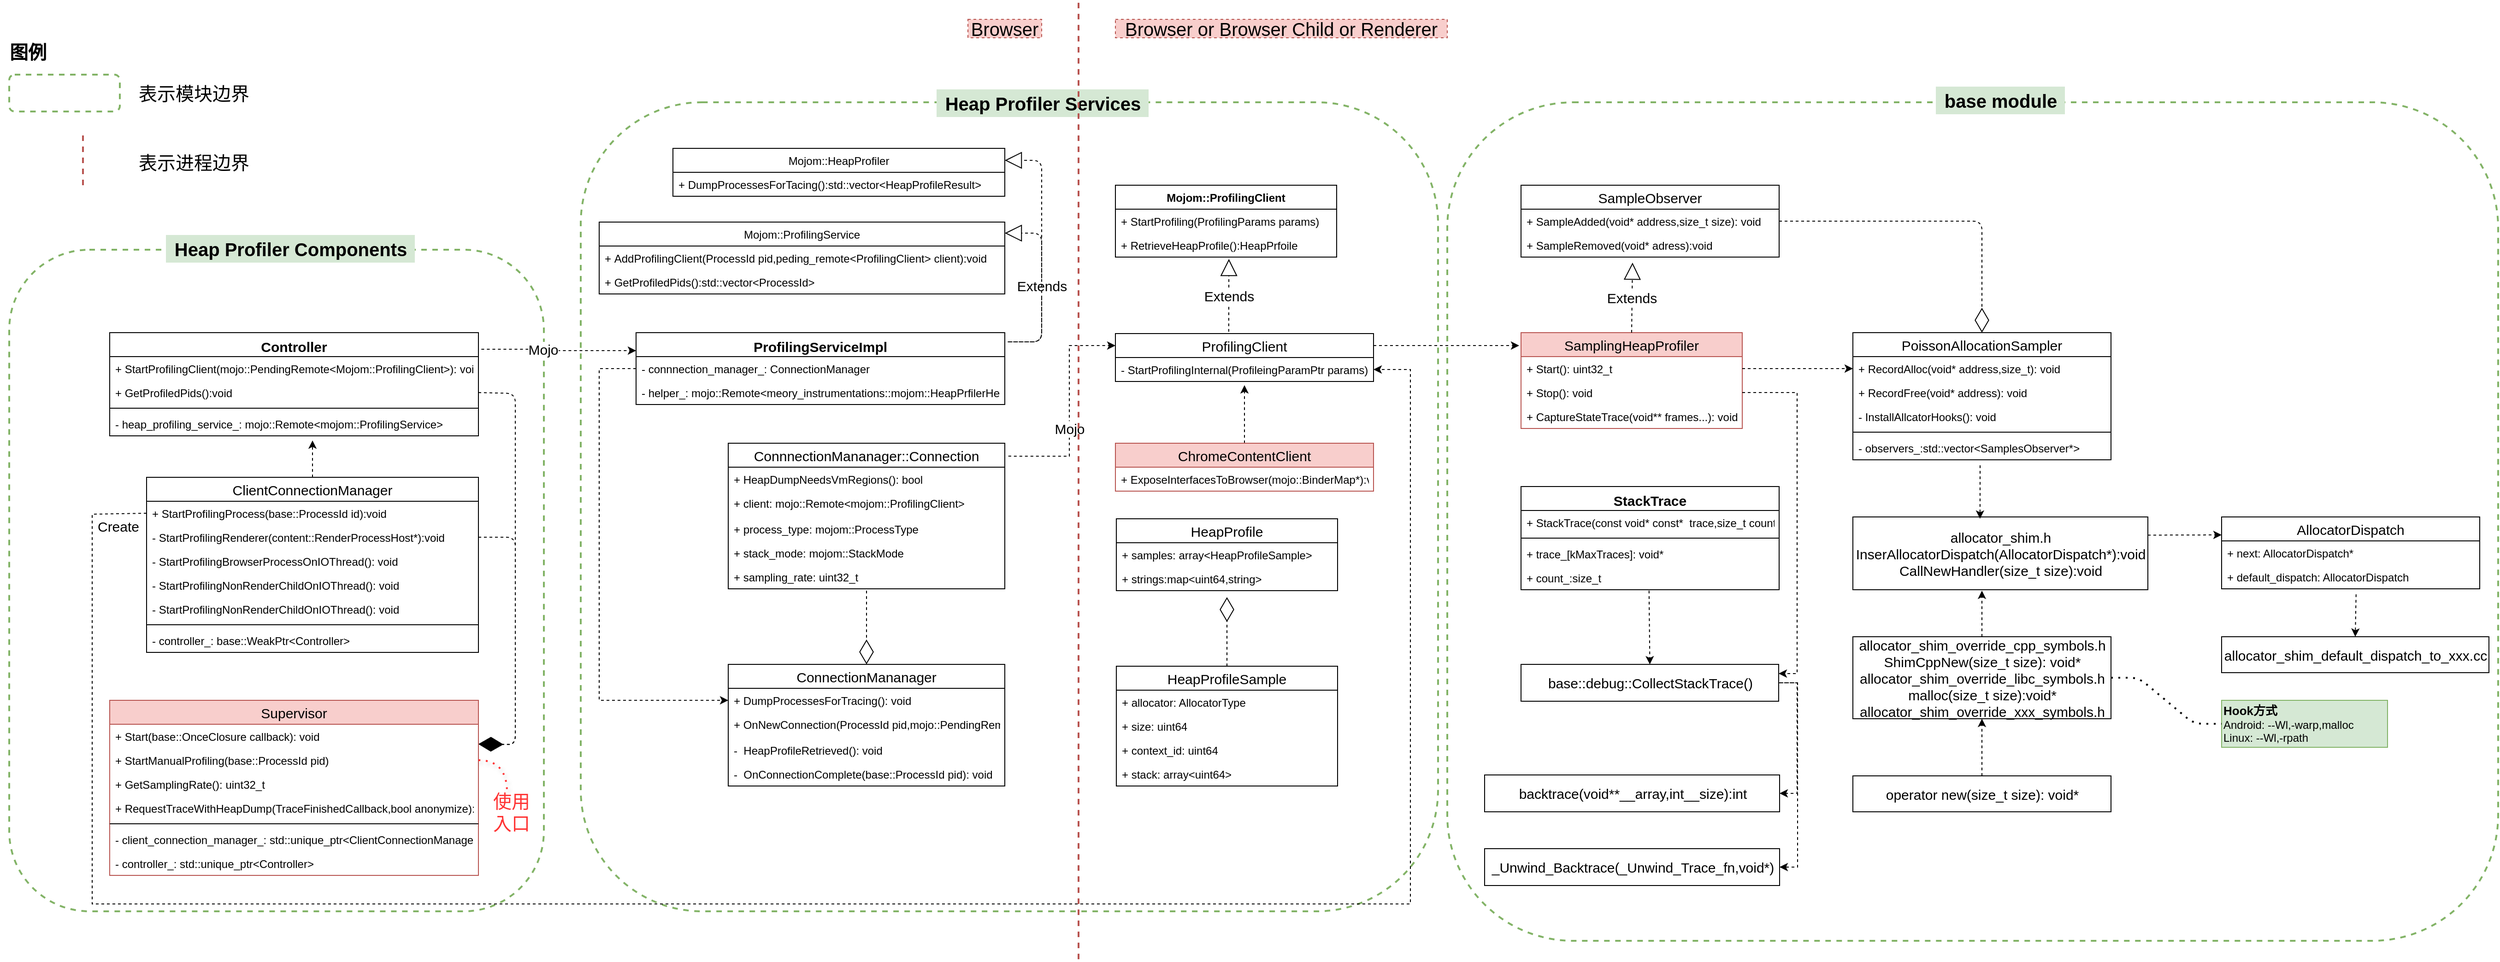 <mxfile version="13.4.5" type="device"><diagram id="KtkhJr21_kFZfgDFk3j0" name="Page-1"><mxGraphModel dx="2249" dy="822" grid="1" gridSize="10" guides="1" tooltips="1" connect="1" arrows="1" fold="1" page="1" pageScale="1" pageWidth="827" pageHeight="1169" math="0" shadow="0"><root><mxCell id="0"/><mxCell id="1" parent="0"/><mxCell id="wriAwR-2GAFL77czOVS0-4" value="" style="rounded=1;whiteSpace=wrap;html=1;strokeColor=#82b366;fillColor=none;dashed=1;strokeWidth=2;" parent="1" vertex="1"><mxGeometry x="-80" y="470" width="580" height="718" as="geometry"/></mxCell><mxCell id="wriAwR-2GAFL77czOVS0-2" value="" style="rounded=1;whiteSpace=wrap;html=1;strokeColor=#82b366;fillColor=none;dashed=1;strokeWidth=2;" parent="1" vertex="1"><mxGeometry x="540" y="310" width="930" height="878" as="geometry"/></mxCell><mxCell id="wriAwR-2GAFL77czOVS0-1" value="" style="rounded=1;whiteSpace=wrap;html=1;strokeColor=#82b366;dashed=1;fontSize=15;fillColor=none;strokeWidth=2;" parent="1" vertex="1"><mxGeometry x="1480" y="310" width="1140" height="910" as="geometry"/></mxCell><mxCell id="0Zh9sUx_Fyudgc0Ql3-u-98" value="ConnnectionMananager::Connection" style="swimlane;fontStyle=0;childLayout=stackLayout;horizontal=1;startSize=26;fillColor=none;horizontalStack=0;resizeParent=1;resizeParentMax=0;resizeLast=0;collapsible=1;marginBottom=0;fontSize=15;fontColor=#000000;" parent="1" vertex="1"><mxGeometry x="700" y="680" width="300" height="158" as="geometry"/></mxCell><mxCell id="0Zh9sUx_Fyudgc0Ql3-u-99" value="+ HeapDumpNeedsVmRegions(): bool" style="text;strokeColor=none;fillColor=none;align=left;verticalAlign=top;spacingLeft=4;spacingRight=4;overflow=hidden;rotatable=0;points=[[0,0.5],[1,0.5]];portConstraint=eastwest;" parent="0Zh9sUx_Fyudgc0Ql3-u-98" vertex="1"><mxGeometry y="26" width="300" height="26" as="geometry"/></mxCell><mxCell id="0Zh9sUx_Fyudgc0Ql3-u-100" value="+ client: mojo::Remote&lt;mojom::ProfilingClient&gt;" style="text;strokeColor=none;fillColor=none;align=left;verticalAlign=top;spacingLeft=4;spacingRight=4;overflow=hidden;rotatable=0;points=[[0,0.5],[1,0.5]];portConstraint=eastwest;" parent="0Zh9sUx_Fyudgc0Ql3-u-98" vertex="1"><mxGeometry y="52" width="300" height="28" as="geometry"/></mxCell><mxCell id="0Zh9sUx_Fyudgc0Ql3-u-101" value="+ process_type: mojom::ProcessType" style="text;strokeColor=none;fillColor=none;align=left;verticalAlign=top;spacingLeft=4;spacingRight=4;overflow=hidden;rotatable=0;points=[[0,0.5],[1,0.5]];portConstraint=eastwest;" parent="0Zh9sUx_Fyudgc0Ql3-u-98" vertex="1"><mxGeometry y="80" width="300" height="26" as="geometry"/></mxCell><mxCell id="0Zh9sUx_Fyudgc0Ql3-u-102" value="+ stack_mode: mojom::StackMode" style="text;strokeColor=none;fillColor=none;align=left;verticalAlign=top;spacingLeft=4;spacingRight=4;overflow=hidden;rotatable=0;points=[[0,0.5],[1,0.5]];portConstraint=eastwest;" parent="0Zh9sUx_Fyudgc0Ql3-u-98" vertex="1"><mxGeometry y="106" width="300" height="26" as="geometry"/></mxCell><mxCell id="0Zh9sUx_Fyudgc0Ql3-u-103" value="+ sampling_rate: uint32_t" style="text;strokeColor=none;fillColor=none;align=left;verticalAlign=top;spacingLeft=4;spacingRight=4;overflow=hidden;rotatable=0;points=[[0,0.5],[1,0.5]];portConstraint=eastwest;" parent="0Zh9sUx_Fyudgc0Ql3-u-98" vertex="1"><mxGeometry y="132" width="300" height="26" as="geometry"/></mxCell><mxCell id="0Zh9sUx_Fyudgc0Ql3-u-10" value="Mojom::ProfilingClient" style="swimlane;fontStyle=1;align=center;verticalAlign=top;childLayout=stackLayout;horizontal=1;startSize=26;horizontalStack=0;resizeParent=1;resizeParentMax=0;resizeLast=0;collapsible=1;marginBottom=0;" parent="1" vertex="1"><mxGeometry x="1120" y="400" width="240" height="78" as="geometry"/></mxCell><mxCell id="0Zh9sUx_Fyudgc0Ql3-u-11" value="+ StartProfiling(ProfilingParams params)" style="text;strokeColor=none;fillColor=none;align=left;verticalAlign=top;spacingLeft=4;spacingRight=4;overflow=hidden;rotatable=0;points=[[0,0.5],[1,0.5]];portConstraint=eastwest;" parent="0Zh9sUx_Fyudgc0Ql3-u-10" vertex="1"><mxGeometry y="26" width="240" height="26" as="geometry"/></mxCell><mxCell id="0Zh9sUx_Fyudgc0Ql3-u-14" value="+ RetrieveHeapProfile():HeapPrfoile" style="text;strokeColor=none;fillColor=none;align=left;verticalAlign=top;spacingLeft=4;spacingRight=4;overflow=hidden;rotatable=0;points=[[0,0.5],[1,0.5]];portConstraint=eastwest;" parent="0Zh9sUx_Fyudgc0Ql3-u-10" vertex="1"><mxGeometry y="52" width="240" height="26" as="geometry"/></mxCell><mxCell id="0Zh9sUx_Fyudgc0Ql3-u-24" value="Extends" style="endArrow=block;endSize=16;endFill=0;html=1;dashed=1;fontSize=15;exitX=0.439;exitY=-0.038;exitDx=0;exitDy=0;exitPerimeter=0;entryX=0.513;entryY=1.077;entryDx=0;entryDy=0;entryPerimeter=0;" parent="1" source="0Zh9sUx_Fyudgc0Ql3-u-19" target="0Zh9sUx_Fyudgc0Ql3-u-14" edge="1"><mxGeometry width="160" relative="1" as="geometry"><mxPoint x="1234" y="564" as="sourcePoint"/><mxPoint x="1234" y="480" as="targetPoint"/></mxGeometry></mxCell><mxCell id="0Zh9sUx_Fyudgc0Ql3-u-141" style="edgeStyle=entityRelationEdgeStyle;rounded=0;orthogonalLoop=1;jettySize=auto;html=1;exitX=1;exitY=0.25;exitDx=0;exitDy=0;dashed=1;strokeColor=#000000;fontSize=15;fontColor=#000000;elbow=vertical;" parent="1" source="0Zh9sUx_Fyudgc0Ql3-u-19" edge="1"><mxGeometry relative="1" as="geometry"><mxPoint x="1558" y="574" as="targetPoint"/></mxGeometry></mxCell><mxCell id="0Zh9sUx_Fyudgc0Ql3-u-19" value="ProfilingClient" style="swimlane;fontStyle=0;childLayout=stackLayout;horizontal=1;startSize=26;fillColor=none;horizontalStack=0;resizeParent=1;resizeParentMax=0;resizeLast=0;collapsible=1;marginBottom=0;fontSize=15;" parent="1" vertex="1"><mxGeometry x="1120" y="561" width="280" height="52" as="geometry"/></mxCell><mxCell id="0Zh9sUx_Fyudgc0Ql3-u-20" value="- StartProfilingInternal(ProfileingParamPtr params):void" style="text;strokeColor=none;fillColor=none;align=left;verticalAlign=top;spacingLeft=4;spacingRight=4;overflow=hidden;rotatable=0;points=[[0,0.5],[1,0.5]];portConstraint=eastwest;" parent="0Zh9sUx_Fyudgc0Ql3-u-19" vertex="1"><mxGeometry y="26" width="280" height="26" as="geometry"/></mxCell><mxCell id="0Zh9sUx_Fyudgc0Ql3-u-78" style="edgeStyle=orthogonalEdgeStyle;rounded=0;orthogonalLoop=1;jettySize=auto;html=1;exitX=1;exitY=0.5;exitDx=0;exitDy=0;entryX=1;entryY=0.5;entryDx=0;entryDy=0;dashed=1;fontSize=15;" parent="1" source="0Zh9sUx_Fyudgc0Ql3-u-35" target="0Zh9sUx_Fyudgc0Ql3-u-36" edge="1"><mxGeometry relative="1" as="geometry"/></mxCell><mxCell id="0Zh9sUx_Fyudgc0Ql3-u-79" style="edgeStyle=orthogonalEdgeStyle;rounded=0;orthogonalLoop=1;jettySize=auto;html=1;exitX=1;exitY=0.25;exitDx=0;exitDy=0;entryX=1;entryY=0.5;entryDx=0;entryDy=0;dashed=1;fontSize=15;" parent="1" source="0Zh9sUx_Fyudgc0Ql3-u-35" target="0Zh9sUx_Fyudgc0Ql3-u-52" edge="1"><mxGeometry relative="1" as="geometry"><Array as="points"><mxPoint x="1840" y="940"/><mxPoint x="1860" y="940"/><mxPoint x="1860" y="1140"/></Array></mxGeometry></mxCell><mxCell id="0Zh9sUx_Fyudgc0Ql3-u-35" value="base::debug::CollectStackTrace()" style="html=1;fontSize=15;" parent="1" vertex="1"><mxGeometry x="1560" y="920" width="279.5" height="40" as="geometry"/></mxCell><mxCell id="0Zh9sUx_Fyudgc0Ql3-u-36" value="backtrace(void**__array,int__size):int" style="html=1;fontSize=15;" parent="1" vertex="1"><mxGeometry x="1520.5" y="1040" width="320" height="40" as="geometry"/></mxCell><mxCell id="0Zh9sUx_Fyudgc0Ql3-u-26" value="SamplingHeapProfiler" style="swimlane;fontStyle=0;childLayout=stackLayout;horizontal=1;startSize=26;fillColor=#f8cecc;horizontalStack=0;resizeParent=1;resizeParentMax=0;resizeLast=0;collapsible=1;marginBottom=0;fontSize=15;strokeColor=#b85450;" parent="1" vertex="1"><mxGeometry x="1560" y="560" width="240" height="104" as="geometry"/></mxCell><mxCell id="0Zh9sUx_Fyudgc0Ql3-u-27" value="+ Start(): uint32_t" style="text;strokeColor=none;fillColor=none;align=left;verticalAlign=top;spacingLeft=4;spacingRight=4;overflow=hidden;rotatable=0;points=[[0,0.5],[1,0.5]];portConstraint=eastwest;" parent="0Zh9sUx_Fyudgc0Ql3-u-26" vertex="1"><mxGeometry y="26" width="240" height="26" as="geometry"/></mxCell><mxCell id="0Zh9sUx_Fyudgc0Ql3-u-28" value="+ Stop(): void" style="text;strokeColor=none;fillColor=none;align=left;verticalAlign=top;spacingLeft=4;spacingRight=4;overflow=hidden;rotatable=0;points=[[0,0.5],[1,0.5]];portConstraint=eastwest;" parent="0Zh9sUx_Fyudgc0Ql3-u-26" vertex="1"><mxGeometry y="52" width="240" height="26" as="geometry"/></mxCell><mxCell id="0Zh9sUx_Fyudgc0Ql3-u-29" value="+ CaptureStateTrace(void** frames...): void" style="text;strokeColor=none;fillColor=none;align=left;verticalAlign=top;spacingLeft=4;spacingRight=4;overflow=hidden;rotatable=0;points=[[0,0.5],[1,0.5]];portConstraint=eastwest;" parent="0Zh9sUx_Fyudgc0Ql3-u-26" vertex="1"><mxGeometry y="78" width="240" height="26" as="geometry"/></mxCell><mxCell id="0Zh9sUx_Fyudgc0Ql3-u-39" value="SampleObserver" style="swimlane;fontStyle=0;childLayout=stackLayout;horizontal=1;startSize=26;fillColor=none;horizontalStack=0;resizeParent=1;resizeParentMax=0;resizeLast=0;collapsible=1;marginBottom=0;fontSize=15;" parent="1" vertex="1"><mxGeometry x="1560" y="400" width="280" height="78" as="geometry"/></mxCell><mxCell id="0Zh9sUx_Fyudgc0Ql3-u-40" value="+ SampleAdded(void* address,size_t size): void" style="text;strokeColor=none;fillColor=none;align=left;verticalAlign=top;spacingLeft=4;spacingRight=4;overflow=hidden;rotatable=0;points=[[0,0.5],[1,0.5]];portConstraint=eastwest;" parent="0Zh9sUx_Fyudgc0Ql3-u-39" vertex="1"><mxGeometry y="26" width="280" height="26" as="geometry"/></mxCell><mxCell id="0Zh9sUx_Fyudgc0Ql3-u-41" value="+ SampleRemoved(void* adress):void" style="text;strokeColor=none;fillColor=none;align=left;verticalAlign=top;spacingLeft=4;spacingRight=4;overflow=hidden;rotatable=0;points=[[0,0.5],[1,0.5]];portConstraint=eastwest;" parent="0Zh9sUx_Fyudgc0Ql3-u-39" vertex="1"><mxGeometry y="52" width="280" height="26" as="geometry"/></mxCell><mxCell id="0Zh9sUx_Fyudgc0Ql3-u-43" value="Extends" style="endArrow=block;endSize=16;endFill=0;html=1;dashed=1;fontSize=15;entryX=0.432;entryY=1.231;entryDx=0;entryDy=0;entryPerimeter=0;exitX=0.5;exitY=0;exitDx=0;exitDy=0;" parent="1" source="0Zh9sUx_Fyudgc0Ql3-u-26" target="0Zh9sUx_Fyudgc0Ql3-u-41" edge="1"><mxGeometry width="160" relative="1" as="geometry"><mxPoint x="1270" y="670" as="sourcePoint"/><mxPoint x="1430" y="670" as="targetPoint"/></mxGeometry></mxCell><mxCell id="0Zh9sUx_Fyudgc0Ql3-u-44" value="PoissonAllocationSampler" style="swimlane;fontStyle=0;childLayout=stackLayout;horizontal=1;startSize=26;fillColor=none;horizontalStack=0;resizeParent=1;resizeParentMax=0;resizeLast=0;collapsible=1;marginBottom=0;fontSize=15;" parent="1" vertex="1"><mxGeometry x="1920" y="560" width="280" height="138" as="geometry"/></mxCell><mxCell id="0Zh9sUx_Fyudgc0Ql3-u-45" value="+ RecordAlloc(void* address,size_t): void" style="text;strokeColor=none;fillColor=none;align=left;verticalAlign=top;spacingLeft=4;spacingRight=4;overflow=hidden;rotatable=0;points=[[0,0.5],[1,0.5]];portConstraint=eastwest;" parent="0Zh9sUx_Fyudgc0Ql3-u-44" vertex="1"><mxGeometry y="26" width="280" height="26" as="geometry"/></mxCell><mxCell id="0Zh9sUx_Fyudgc0Ql3-u-46" value="+ RecordFree(void* address): void" style="text;strokeColor=none;fillColor=none;align=left;verticalAlign=top;spacingLeft=4;spacingRight=4;overflow=hidden;rotatable=0;points=[[0,0.5],[1,0.5]];portConstraint=eastwest;" parent="0Zh9sUx_Fyudgc0Ql3-u-44" vertex="1"><mxGeometry y="52" width="280" height="26" as="geometry"/></mxCell><mxCell id="0Zh9sUx_Fyudgc0Ql3-u-48" value="- InstallAllcatorHooks(): void" style="text;strokeColor=none;fillColor=none;align=left;verticalAlign=top;spacingLeft=4;spacingRight=4;overflow=hidden;rotatable=0;points=[[0,0.5],[1,0.5]];portConstraint=eastwest;" parent="0Zh9sUx_Fyudgc0Ql3-u-44" vertex="1"><mxGeometry y="78" width="280" height="26" as="geometry"/></mxCell><mxCell id="0Zh9sUx_Fyudgc0Ql3-u-49" value="" style="line;strokeWidth=1;fillColor=none;align=left;verticalAlign=middle;spacingTop=-1;spacingLeft=3;spacingRight=3;rotatable=0;labelPosition=right;points=[];portConstraint=eastwest;fontSize=15;" parent="0Zh9sUx_Fyudgc0Ql3-u-44" vertex="1"><mxGeometry y="104" width="280" height="8" as="geometry"/></mxCell><mxCell id="0Zh9sUx_Fyudgc0Ql3-u-57" value="- observers_:std::vector&lt;SamplesObserver*&gt;" style="text;strokeColor=none;fillColor=none;align=left;verticalAlign=top;spacingLeft=4;spacingRight=4;overflow=hidden;rotatable=0;points=[[0,0.5],[1,0.5]];portConstraint=eastwest;" parent="0Zh9sUx_Fyudgc0Ql3-u-44" vertex="1"><mxGeometry y="112" width="280" height="26" as="geometry"/></mxCell><mxCell id="0Zh9sUx_Fyudgc0Ql3-u-50" value="" style="endArrow=diamondThin;endFill=0;endSize=24;html=1;dashed=1;fontSize=15;exitX=1;exitY=0.5;exitDx=0;exitDy=0;entryX=0.5;entryY=0;entryDx=0;entryDy=0;" parent="1" source="0Zh9sUx_Fyudgc0Ql3-u-40" target="0Zh9sUx_Fyudgc0Ql3-u-44" edge="1"><mxGeometry width="160" relative="1" as="geometry"><mxPoint x="1500" y="670" as="sourcePoint"/><mxPoint x="1660" y="670" as="targetPoint"/><Array as="points"><mxPoint x="2060" y="439"/></Array></mxGeometry></mxCell><mxCell id="0Zh9sUx_Fyudgc0Ql3-u-52" value="_Unwind_Backtrace(_Unwind_Trace_fn,void*)" style="html=1;fontSize=15;" parent="1" vertex="1"><mxGeometry x="1520.5" y="1120" width="320" height="40" as="geometry"/></mxCell><mxCell id="0Zh9sUx_Fyudgc0Ql3-u-148" style="edgeStyle=none;rounded=0;orthogonalLoop=1;jettySize=auto;html=1;exitX=0.5;exitY=0;exitDx=0;exitDy=0;entryX=0.5;entryY=1;entryDx=0;entryDy=0;dashed=1;strokeColor=#000000;fontSize=15;fontColor=#000000;" parent="1" source="0Zh9sUx_Fyudgc0Ql3-u-58" target="0Zh9sUx_Fyudgc0Ql3-u-59" edge="1"><mxGeometry relative="1" as="geometry"/></mxCell><mxCell id="0Zh9sUx_Fyudgc0Ql3-u-58" value="operator new(size_t size): void*" style="html=1;fontSize=15;" parent="1" vertex="1"><mxGeometry x="1920" y="1041" width="280" height="39" as="geometry"/></mxCell><mxCell id="0Zh9sUx_Fyudgc0Ql3-u-147" style="edgeStyle=none;rounded=0;orthogonalLoop=1;jettySize=auto;html=1;exitX=0.5;exitY=0;exitDx=0;exitDy=0;dashed=1;strokeColor=#000000;fontSize=15;fontColor=#000000;" parent="1" source="0Zh9sUx_Fyudgc0Ql3-u-59" edge="1"><mxGeometry relative="1" as="geometry"><mxPoint x="2060" y="840" as="targetPoint"/></mxGeometry></mxCell><mxCell id="0Zh9sUx_Fyudgc0Ql3-u-59" value="allocator_shim_override_cpp_symbols.h&lt;br&gt;ShimCppNew(size_t size): void*&lt;br&gt;allocator_shim_override_libc_symbols.h&lt;br&gt;malloc(size_t size):void*&lt;br&gt;allocator_shim_override_xxx_symbols.h" style="html=1;fontSize=15;" parent="1" vertex="1"><mxGeometry x="1920" y="890" width="280" height="89" as="geometry"/></mxCell><mxCell id="0Zh9sUx_Fyudgc0Ql3-u-146" style="edgeStyle=none;rounded=0;orthogonalLoop=1;jettySize=auto;html=1;exitX=1;exitY=0.25;exitDx=0;exitDy=0;entryX=0;entryY=0.25;entryDx=0;entryDy=0;dashed=1;strokeColor=#000000;fontSize=15;fontColor=#000000;" parent="1" source="0Zh9sUx_Fyudgc0Ql3-u-73" target="0Zh9sUx_Fyudgc0Ql3-u-66" edge="1"><mxGeometry relative="1" as="geometry"/></mxCell><mxCell id="0Zh9sUx_Fyudgc0Ql3-u-73" value="allocator_shim.h&lt;br&gt;InserAllocatorDispatch(AllocatorDispatch*):void&lt;br&gt;CallNewHandler(size_t size):void" style="html=1;fontSize=15;" parent="1" vertex="1"><mxGeometry x="1920" y="760" width="320" height="79" as="geometry"/></mxCell><mxCell id="0Zh9sUx_Fyudgc0Ql3-u-66" value="AllocatorDispatch" style="swimlane;fontStyle=0;childLayout=stackLayout;horizontal=1;startSize=26;fillColor=none;horizontalStack=0;resizeParent=1;resizeParentMax=0;resizeLast=0;collapsible=1;marginBottom=0;fontSize=15;" parent="1" vertex="1"><mxGeometry x="2320" y="760" width="280" height="78" as="geometry"/></mxCell><mxCell id="0Zh9sUx_Fyudgc0Ql3-u-67" value="+ next: AllocatorDispatch*" style="text;strokeColor=none;fillColor=none;align=left;verticalAlign=top;spacingLeft=4;spacingRight=4;overflow=hidden;rotatable=0;points=[[0,0.5],[1,0.5]];portConstraint=eastwest;" parent="0Zh9sUx_Fyudgc0Ql3-u-66" vertex="1"><mxGeometry y="26" width="280" height="26" as="geometry"/></mxCell><mxCell id="0Zh9sUx_Fyudgc0Ql3-u-68" value="+ default_dispatch: AllocatorDispatch" style="text;strokeColor=none;fillColor=none;align=left;verticalAlign=top;spacingLeft=4;spacingRight=4;overflow=hidden;rotatable=0;points=[[0,0.5],[1,0.5]];portConstraint=eastwest;" parent="0Zh9sUx_Fyudgc0Ql3-u-66" vertex="1"><mxGeometry y="52" width="280" height="26" as="geometry"/></mxCell><mxCell id="0Zh9sUx_Fyudgc0Ql3-u-76" value="&lt;span style=&quot;text-align: left&quot;&gt;allocator_shim_default_dispatch_to_xxx.cc&lt;/span&gt;" style="html=1;fontSize=15;" parent="1" vertex="1"><mxGeometry x="2320" y="890" width="290" height="39" as="geometry"/></mxCell><mxCell id="0Zh9sUx_Fyudgc0Ql3-u-80" style="edgeStyle=orthogonalEdgeStyle;rounded=0;orthogonalLoop=1;jettySize=auto;html=1;exitX=1;exitY=0.5;exitDx=0;exitDy=0;entryX=1;entryY=0.25;entryDx=0;entryDy=0;dashed=1;fontSize=15;" parent="1" source="0Zh9sUx_Fyudgc0Ql3-u-28" target="0Zh9sUx_Fyudgc0Ql3-u-35" edge="1"><mxGeometry relative="1" as="geometry"/></mxCell><mxCell id="0Zh9sUx_Fyudgc0Ql3-u-30" value="StackTrace" style="swimlane;fontStyle=1;align=center;verticalAlign=top;childLayout=stackLayout;horizontal=1;startSize=26;horizontalStack=0;resizeParent=1;resizeParentMax=0;resizeLast=0;collapsible=1;marginBottom=0;fontSize=15;" parent="1" vertex="1"><mxGeometry x="1560" y="727" width="280" height="112" as="geometry"/></mxCell><mxCell id="0Zh9sUx_Fyudgc0Ql3-u-31" value="+ StackTrace(const void* const*  trace,size_t count)" style="text;strokeColor=none;fillColor=none;align=left;verticalAlign=top;spacingLeft=4;spacingRight=4;overflow=hidden;rotatable=0;points=[[0,0.5],[1,0.5]];portConstraint=eastwest;" parent="0Zh9sUx_Fyudgc0Ql3-u-30" vertex="1"><mxGeometry y="26" width="280" height="26" as="geometry"/></mxCell><mxCell id="0Zh9sUx_Fyudgc0Ql3-u-32" value="" style="line;strokeWidth=1;fillColor=none;align=left;verticalAlign=middle;spacingTop=-1;spacingLeft=3;spacingRight=3;rotatable=0;labelPosition=right;points=[];portConstraint=eastwest;" parent="0Zh9sUx_Fyudgc0Ql3-u-30" vertex="1"><mxGeometry y="52" width="280" height="8" as="geometry"/></mxCell><mxCell id="0Zh9sUx_Fyudgc0Ql3-u-33" value="+ trace_[kMaxTraces]: void*" style="text;strokeColor=none;fillColor=none;align=left;verticalAlign=top;spacingLeft=4;spacingRight=4;overflow=hidden;rotatable=0;points=[[0,0.5],[1,0.5]];portConstraint=eastwest;" parent="0Zh9sUx_Fyudgc0Ql3-u-30" vertex="1"><mxGeometry y="60" width="280" height="26" as="geometry"/></mxCell><mxCell id="0Zh9sUx_Fyudgc0Ql3-u-34" value="+ count_:size_t" style="text;strokeColor=none;fillColor=none;align=left;verticalAlign=top;spacingLeft=4;spacingRight=4;overflow=hidden;rotatable=0;points=[[0,0.5],[1,0.5]];portConstraint=eastwest;" parent="0Zh9sUx_Fyudgc0Ql3-u-30" vertex="1"><mxGeometry y="86" width="280" height="26" as="geometry"/></mxCell><mxCell id="0Zh9sUx_Fyudgc0Ql3-u-83" value="base module" style="text;html=1;resizable=0;autosize=1;align=center;verticalAlign=middle;points=[];fillColor=#d5e8d4;rounded=0;fontSize=20;fontStyle=1" parent="1" vertex="1"><mxGeometry x="2010" y="293" width="140" height="30" as="geometry"/></mxCell><mxCell id="0Zh9sUx_Fyudgc0Ql3-u-95" value="" style="endArrow=diamondThin;endFill=0;endSize=24;html=1;dashed=1;strokeColor=#000000;fontSize=15;fontColor=#000000;exitX=0.5;exitY=0;exitDx=0;exitDy=0;entryX=0.5;entryY=1.269;entryDx=0;entryDy=0;entryPerimeter=0;" parent="1" source="0Zh9sUx_Fyudgc0Ql3-u-90" target="0Zh9sUx_Fyudgc0Ql3-u-88" edge="1"><mxGeometry width="160" relative="1" as="geometry"><mxPoint x="1280" y="670" as="sourcePoint"/><mxPoint x="1440" y="670" as="targetPoint"/></mxGeometry></mxCell><mxCell id="0Zh9sUx_Fyudgc0Ql3-u-111" value="" style="endArrow=diamondThin;endFill=0;endSize=24;html=1;dashed=1;strokeColor=#000000;fontSize=15;fontColor=#000000;exitX=0.5;exitY=1.077;exitDx=0;exitDy=0;entryX=0.5;entryY=0;entryDx=0;entryDy=0;exitPerimeter=0;" parent="1" source="0Zh9sUx_Fyudgc0Ql3-u-103" target="0Zh9sUx_Fyudgc0Ql3-u-104" edge="1"><mxGeometry width="160" relative="1" as="geometry"><mxPoint x="1380" y="1124" as="sourcePoint"/><mxPoint x="1380" y="1048.994" as="targetPoint"/></mxGeometry></mxCell><mxCell id="0Zh9sUx_Fyudgc0Ql3-u-143" style="rounded=0;orthogonalLoop=1;jettySize=auto;html=1;exitX=0.496;exitY=1.038;exitDx=0;exitDy=0;dashed=1;strokeColor=#000000;fontSize=15;fontColor=#000000;elbow=vertical;entryX=0.5;entryY=0;entryDx=0;entryDy=0;exitPerimeter=0;" parent="1" source="0Zh9sUx_Fyudgc0Ql3-u-34" target="0Zh9sUx_Fyudgc0Ql3-u-35" edge="1"><mxGeometry relative="1" as="geometry"><mxPoint x="1410" y="585" as="sourcePoint"/><mxPoint x="1568" y="584" as="targetPoint"/></mxGeometry></mxCell><mxCell id="0Zh9sUx_Fyudgc0Ql3-u-144" style="edgeStyle=none;rounded=0;orthogonalLoop=1;jettySize=auto;html=1;exitX=1;exitY=0.5;exitDx=0;exitDy=0;dashed=1;strokeColor=#000000;fontSize=15;fontColor=#000000;" parent="1" source="0Zh9sUx_Fyudgc0Ql3-u-27" target="0Zh9sUx_Fyudgc0Ql3-u-45" edge="1"><mxGeometry relative="1" as="geometry"/></mxCell><mxCell id="0Zh9sUx_Fyudgc0Ql3-u-145" style="edgeStyle=none;rounded=0;orthogonalLoop=1;jettySize=auto;html=1;dashed=1;strokeColor=#000000;fontSize=15;fontColor=#000000;entryX=0.431;entryY=0.025;entryDx=0;entryDy=0;entryPerimeter=0;" parent="1" target="0Zh9sUx_Fyudgc0Ql3-u-73" edge="1"><mxGeometry relative="1" as="geometry"><mxPoint x="2058" y="704" as="sourcePoint"/><mxPoint x="1930" y="609" as="targetPoint"/></mxGeometry></mxCell><mxCell id="0Zh9sUx_Fyudgc0Ql3-u-149" style="edgeStyle=none;rounded=0;orthogonalLoop=1;jettySize=auto;html=1;exitX=0.521;exitY=1.231;exitDx=0;exitDy=0;entryX=0.5;entryY=0;entryDx=0;entryDy=0;dashed=1;strokeColor=#000000;fontSize=15;fontColor=#000000;exitPerimeter=0;" parent="1" source="0Zh9sUx_Fyudgc0Ql3-u-68" target="0Zh9sUx_Fyudgc0Ql3-u-76" edge="1"><mxGeometry relative="1" as="geometry"><mxPoint x="2250" y="789.75" as="sourcePoint"/><mxPoint x="2323" y="789.994" as="targetPoint"/></mxGeometry></mxCell><mxCell id="0Zh9sUx_Fyudgc0Ql3-u-150" style="edgeStyle=orthogonalEdgeStyle;rounded=0;orthogonalLoop=1;jettySize=auto;html=1;exitX=1.013;exitY=0.089;exitDx=0;exitDy=0;dashed=1;exitPerimeter=0;" parent="1" source="0Zh9sUx_Fyudgc0Ql3-u-98" edge="1"><mxGeometry relative="1" as="geometry"><mxPoint x="1010" y="449" as="sourcePoint"/><mxPoint x="1120" y="574" as="targetPoint"/><Array as="points"><mxPoint x="1070" y="694"/><mxPoint x="1070" y="574"/></Array></mxGeometry></mxCell><mxCell id="0Zh9sUx_Fyudgc0Ql3-u-151" value="Mojo" style="edgeLabel;html=1;align=center;verticalAlign=middle;resizable=0;points=[];fontSize=15;" parent="0Zh9sUx_Fyudgc0Ql3-u-150" vertex="1" connectable="0"><mxGeometry x="-0.283" y="2" relative="1" as="geometry"><mxPoint x="2" y="-12.2" as="offset"/></mxGeometry></mxCell><mxCell id="0Zh9sUx_Fyudgc0Ql3-u-153" style="edgeStyle=orthogonalEdgeStyle;rounded=0;orthogonalLoop=1;jettySize=auto;html=1;dashed=1;entryX=0;entryY=0.25;entryDx=0;entryDy=0;exitX=1.008;exitY=0.161;exitDx=0;exitDy=0;exitPerimeter=0;" parent="1" source="0Zh9sUx_Fyudgc0Ql3-u-123" target="0Zh9sUx_Fyudgc0Ql3-u-130" edge="1"><mxGeometry relative="1" as="geometry"><mxPoint y="562" as="sourcePoint"/><mxPoint x="120" y="562" as="targetPoint"/></mxGeometry></mxCell><mxCell id="0Zh9sUx_Fyudgc0Ql3-u-154" value="Mojo" style="edgeLabel;html=1;align=center;verticalAlign=middle;resizable=0;points=[];fontSize=15;" parent="0Zh9sUx_Fyudgc0Ql3-u-153" vertex="1" connectable="0"><mxGeometry x="-0.283" y="2" relative="1" as="geometry"><mxPoint x="6" y="2" as="offset"/></mxGeometry></mxCell><mxCell id="0Zh9sUx_Fyudgc0Ql3-u-159" style="edgeStyle=none;rounded=0;orthogonalLoop=1;jettySize=auto;html=1;exitX=0.5;exitY=0;exitDx=0;exitDy=0;entryX=0.55;entryY=1.192;entryDx=0;entryDy=0;entryPerimeter=0;dashed=1;strokeColor=#000000;fontSize=15;fontColor=#000000;" parent="1" source="0Zh9sUx_Fyudgc0Ql3-u-113" target="0Zh9sUx_Fyudgc0Ql3-u-129" edge="1"><mxGeometry relative="1" as="geometry"/></mxCell><mxCell id="0Zh9sUx_Fyudgc0Ql3-u-165" value="" style="endArrow=diamondThin;endFill=1;endSize=24;html=1;dashed=1;strokeColor=#000000;fontSize=15;fontColor=#000000;entryX=1;entryY=0.25;entryDx=0;entryDy=0;exitX=1;exitY=0.5;exitDx=0;exitDy=0;" parent="1" source="0Zh9sUx_Fyudgc0Ql3-u-126" target="0Zh9sUx_Fyudgc0Ql3-u-118" edge="1"><mxGeometry width="160" relative="1" as="geometry"><mxPoint x="519" y="689" as="sourcePoint"/><mxPoint x="679" y="689" as="targetPoint"/><Array as="points"><mxPoint x="469" y="626"/><mxPoint x="469" y="1007"/></Array></mxGeometry></mxCell><mxCell id="0Zh9sUx_Fyudgc0Ql3-u-166" value="" style="endArrow=diamondThin;endFill=1;endSize=24;html=1;dashed=1;strokeColor=#000000;fontSize=15;fontColor=#000000;exitX=1;exitY=0.5;exitDx=0;exitDy=0;entryX=1;entryY=0.25;entryDx=0;entryDy=0;" parent="1" source="0Zh9sUx_Fyudgc0Ql3-u-115" target="0Zh9sUx_Fyudgc0Ql3-u-118" edge="1"><mxGeometry width="160" relative="1" as="geometry"><mxPoint x="519" y="689" as="sourcePoint"/><mxPoint x="679" y="689" as="targetPoint"/><Array as="points"><mxPoint x="469" y="782"/><mxPoint x="469" y="1007"/></Array></mxGeometry></mxCell><mxCell id="0Zh9sUx_Fyudgc0Ql3-u-130" value="ProfilingServiceImpl" style="swimlane;fontStyle=1;align=center;verticalAlign=top;childLayout=stackLayout;horizontal=1;startSize=26;horizontalStack=0;resizeParent=1;resizeParentMax=0;resizeLast=0;collapsible=1;marginBottom=0;fontSize=15;fontColor=#000000;" parent="1" vertex="1"><mxGeometry x="600" y="560" width="400" height="78" as="geometry"/></mxCell><mxCell id="0Zh9sUx_Fyudgc0Ql3-u-131" value="- connnection_manager_: ConnectionManager" style="text;strokeColor=none;fillColor=none;align=left;verticalAlign=top;spacingLeft=4;spacingRight=4;overflow=hidden;rotatable=0;points=[[0,0.5],[1,0.5]];portConstraint=eastwest;" parent="0Zh9sUx_Fyudgc0Ql3-u-130" vertex="1"><mxGeometry y="26" width="400" height="26" as="geometry"/></mxCell><mxCell id="0Zh9sUx_Fyudgc0Ql3-u-133" value="- helper_: mojo::Remote&lt;meory_instrumentations::mojom::HeapPrfilerHelp&gt;" style="text;strokeColor=none;fillColor=none;align=left;verticalAlign=top;spacingLeft=4;spacingRight=4;overflow=hidden;rotatable=0;points=[[0,0.5],[1,0.5]];portConstraint=eastwest;" parent="0Zh9sUx_Fyudgc0Ql3-u-130" vertex="1"><mxGeometry y="52" width="400" height="26" as="geometry"/></mxCell><mxCell id="0Zh9sUx_Fyudgc0Ql3-u-6" value="Mojom::ProfilingService" style="swimlane;fontStyle=0;childLayout=stackLayout;horizontal=1;startSize=26;fillColor=none;horizontalStack=0;resizeParent=1;resizeParentMax=0;resizeLast=0;collapsible=1;marginBottom=0;" parent="1" vertex="1"><mxGeometry x="560" y="440" width="440" height="78" as="geometry"/></mxCell><mxCell id="0Zh9sUx_Fyudgc0Ql3-u-7" value="+ AddProfilingClient(ProcessId pid,peding_remote&lt;ProfilingClient&gt; client):void" style="text;strokeColor=none;fillColor=none;align=left;verticalAlign=top;spacingLeft=4;spacingRight=4;overflow=hidden;rotatable=0;points=[[0,0.5],[1,0.5]];portConstraint=eastwest;" parent="0Zh9sUx_Fyudgc0Ql3-u-6" vertex="1"><mxGeometry y="26" width="440" height="26" as="geometry"/></mxCell><mxCell id="0Zh9sUx_Fyudgc0Ql3-u-8" value="+ GetProfiledPids():std::vector&lt;ProcessId&gt;" style="text;strokeColor=none;fillColor=none;align=left;verticalAlign=top;spacingLeft=4;spacingRight=4;overflow=hidden;rotatable=0;points=[[0,0.5],[1,0.5]];portConstraint=eastwest;" parent="0Zh9sUx_Fyudgc0Ql3-u-6" vertex="1"><mxGeometry y="52" width="440" height="26" as="geometry"/></mxCell><mxCell id="0Zh9sUx_Fyudgc0Ql3-u-135" value="Mojom::HeapProfiler" style="swimlane;fontStyle=0;childLayout=stackLayout;horizontal=1;startSize=26;fillColor=none;horizontalStack=0;resizeParent=1;resizeParentMax=0;resizeLast=0;collapsible=1;marginBottom=0;" parent="1" vertex="1"><mxGeometry x="640" y="360" width="360" height="52" as="geometry"/></mxCell><mxCell id="0Zh9sUx_Fyudgc0Ql3-u-136" value="+ DumpProcessesForTacing():std::vector&lt;HeapProfileResult&gt;" style="text;strokeColor=none;fillColor=none;align=left;verticalAlign=top;spacingLeft=4;spacingRight=4;overflow=hidden;rotatable=0;points=[[0,0.5],[1,0.5]];portConstraint=eastwest;" parent="0Zh9sUx_Fyudgc0Ql3-u-135" vertex="1"><mxGeometry y="26" width="360" height="26" as="geometry"/></mxCell><mxCell id="0Zh9sUx_Fyudgc0Ql3-u-170" value="Extends" style="endArrow=block;endSize=16;endFill=0;html=1;dashed=1;strokeColor=#000000;fontSize=15;fontColor=#000000;exitX=1.008;exitY=0.128;exitDx=0;exitDy=0;exitPerimeter=0;" parent="1" source="0Zh9sUx_Fyudgc0Ql3-u-130" edge="1"><mxGeometry width="160" relative="1" as="geometry"><mxPoint x="640" y="490" as="sourcePoint"/><mxPoint x="1000" y="452" as="targetPoint"/><Array as="points"><mxPoint x="1040" y="570"/><mxPoint x="1040" y="452"/></Array></mxGeometry></mxCell><mxCell id="0Zh9sUx_Fyudgc0Ql3-u-171" value="" style="endArrow=block;endSize=16;endFill=0;html=1;dashed=1;strokeColor=#000000;fontSize=15;fontColor=#000000;exitX=1.008;exitY=0.128;exitDx=0;exitDy=0;exitPerimeter=0;entryX=1;entryY=0.25;entryDx=0;entryDy=0;" parent="1" target="0Zh9sUx_Fyudgc0Ql3-u-135" edge="1"><mxGeometry width="160" relative="1" as="geometry"><mxPoint x="1005.2" y="569.984" as="sourcePoint"/><mxPoint x="1002" y="452" as="targetPoint"/><Array as="points"><mxPoint x="1040" y="570"/><mxPoint x="1040" y="373"/></Array></mxGeometry></mxCell><mxCell id="0Zh9sUx_Fyudgc0Ql3-u-172" style="edgeStyle=none;rounded=0;orthogonalLoop=1;jettySize=auto;html=1;exitX=0;exitY=0.5;exitDx=0;exitDy=0;entryX=0;entryY=0.5;entryDx=0;entryDy=0;dashed=1;strokeColor=#000000;fontSize=15;fontColor=#000000;" parent="1" source="0Zh9sUx_Fyudgc0Ql3-u-131" target="0Zh9sUx_Fyudgc0Ql3-u-105" edge="1"><mxGeometry relative="1" as="geometry"><Array as="points"><mxPoint x="560" y="599"/><mxPoint x="560" y="959"/></Array></mxGeometry></mxCell><mxCell id="0Zh9sUx_Fyudgc0Ql3-u-104" value="ConnectionMananager" style="swimlane;fontStyle=0;childLayout=stackLayout;horizontal=1;startSize=26;fillColor=none;horizontalStack=0;resizeParent=1;resizeParentMax=0;resizeLast=0;collapsible=1;marginBottom=0;fontSize=15;fontColor=#000000;" parent="1" vertex="1"><mxGeometry x="700" y="920" width="300" height="132" as="geometry"/></mxCell><mxCell id="0Zh9sUx_Fyudgc0Ql3-u-105" value="+ DumpProcessesForTracing(): void" style="text;strokeColor=none;fillColor=none;align=left;verticalAlign=top;spacingLeft=4;spacingRight=4;overflow=hidden;rotatable=0;points=[[0,0.5],[1,0.5]];portConstraint=eastwest;" parent="0Zh9sUx_Fyudgc0Ql3-u-104" vertex="1"><mxGeometry y="26" width="300" height="26" as="geometry"/></mxCell><mxCell id="0Zh9sUx_Fyudgc0Ql3-u-106" value="+ OnNewConnection(ProcessId pid,mojo::PendingRemote&lt;mojom::ProfilingClient&gt;client" style="text;strokeColor=none;fillColor=none;align=left;verticalAlign=top;spacingLeft=4;spacingRight=4;overflow=hidden;rotatable=0;points=[[0,0.5],[1,0.5]];portConstraint=eastwest;" parent="0Zh9sUx_Fyudgc0Ql3-u-104" vertex="1"><mxGeometry y="52" width="300" height="28" as="geometry"/></mxCell><mxCell id="0Zh9sUx_Fyudgc0Ql3-u-107" value="-  HeapProfileRetrieved(): void" style="text;strokeColor=none;fillColor=none;align=left;verticalAlign=top;spacingLeft=4;spacingRight=4;overflow=hidden;rotatable=0;points=[[0,0.5],[1,0.5]];portConstraint=eastwest;" parent="0Zh9sUx_Fyudgc0Ql3-u-104" vertex="1"><mxGeometry y="80" width="300" height="26" as="geometry"/></mxCell><mxCell id="0Zh9sUx_Fyudgc0Ql3-u-108" value="-  OnConnectionComplete(base::ProcessId pid): void" style="text;strokeColor=none;fillColor=none;align=left;verticalAlign=top;spacingLeft=4;spacingRight=4;overflow=hidden;rotatable=0;points=[[0,0.5],[1,0.5]];portConstraint=eastwest;" parent="0Zh9sUx_Fyudgc0Ql3-u-104" vertex="1"><mxGeometry y="106" width="300" height="26" as="geometry"/></mxCell><mxCell id="0Zh9sUx_Fyudgc0Ql3-u-177" style="edgeStyle=none;rounded=0;orthogonalLoop=1;jettySize=auto;html=1;exitX=0;exitY=0.5;exitDx=0;exitDy=0;dashed=1;strokeColor=#000000;fontSize=15;fontColor=#000000;entryX=1;entryY=0.5;entryDx=0;entryDy=0;" parent="1" source="0Zh9sUx_Fyudgc0Ql3-u-114" target="0Zh9sUx_Fyudgc0Ql3-u-20" edge="1"><mxGeometry relative="1" as="geometry"><mxPoint x="1100" y="810" as="targetPoint"/><Array as="points"><mxPoint x="10" y="757"/><mxPoint x="10" y="1180"/><mxPoint x="1440" y="1180"/><mxPoint x="1440" y="890"/><mxPoint x="1440" y="600"/></Array></mxGeometry></mxCell><mxCell id="0Zh9sUx_Fyudgc0Ql3-u-181" value="Create" style="edgeLabel;html=1;align=center;verticalAlign=middle;resizable=0;points=[];fontSize=15;fontColor=#000000;" parent="0Zh9sUx_Fyudgc0Ql3-u-177" vertex="1" connectable="0"><mxGeometry x="-0.938" y="6" relative="1" as="geometry"><mxPoint x="22" y="-7" as="offset"/></mxGeometry></mxCell><mxCell id="wriAwR-2GAFL77czOVS0-3" value="Heap Profiler Services" style="text;html=1;resizable=0;autosize=1;align=center;verticalAlign=middle;points=[];fillColor=#d5e8d4;rounded=0;dashed=1;fontSize=20;fontStyle=1" parent="1" vertex="1"><mxGeometry x="926" y="296" width="230" height="30" as="geometry"/></mxCell><mxCell id="0Zh9sUx_Fyudgc0Ql3-u-123" value="Controller" style="swimlane;fontStyle=1;align=center;verticalAlign=top;childLayout=stackLayout;horizontal=1;startSize=26;horizontalStack=0;resizeParent=1;resizeParentMax=0;resizeLast=0;collapsible=1;marginBottom=0;fontSize=15;fontColor=#000000;" parent="1" vertex="1"><mxGeometry x="29" y="560" width="400" height="112" as="geometry"/></mxCell><mxCell id="0Zh9sUx_Fyudgc0Ql3-u-124" value="+ StartProfilingClient(mojo::PendingRemote&lt;Mojom::ProfilingClient&gt;): void" style="text;strokeColor=none;fillColor=none;align=left;verticalAlign=top;spacingLeft=4;spacingRight=4;overflow=hidden;rotatable=0;points=[[0,0.5],[1,0.5]];portConstraint=eastwest;" parent="0Zh9sUx_Fyudgc0Ql3-u-123" vertex="1"><mxGeometry y="26" width="400" height="26" as="geometry"/></mxCell><mxCell id="0Zh9sUx_Fyudgc0Ql3-u-126" value="+ GetProfiledPids():void" style="text;strokeColor=none;fillColor=none;align=left;verticalAlign=top;spacingLeft=4;spacingRight=4;overflow=hidden;rotatable=0;points=[[0,0.5],[1,0.5]];portConstraint=eastwest;" parent="0Zh9sUx_Fyudgc0Ql3-u-123" vertex="1"><mxGeometry y="52" width="400" height="26" as="geometry"/></mxCell><mxCell id="0Zh9sUx_Fyudgc0Ql3-u-125" value="" style="line;strokeWidth=1;fillColor=none;align=left;verticalAlign=middle;spacingTop=-1;spacingLeft=3;spacingRight=3;rotatable=0;labelPosition=right;points=[];portConstraint=eastwest;" parent="0Zh9sUx_Fyudgc0Ql3-u-123" vertex="1"><mxGeometry y="78" width="400" height="8" as="geometry"/></mxCell><mxCell id="0Zh9sUx_Fyudgc0Ql3-u-129" value="- heap_profiling_service_: mojo::Remote&lt;mojom::ProfilingService&gt;" style="text;strokeColor=none;fillColor=none;align=left;verticalAlign=top;spacingLeft=4;spacingRight=4;overflow=hidden;rotatable=0;points=[[0,0.5],[1,0.5]];portConstraint=eastwest;" parent="0Zh9sUx_Fyudgc0Ql3-u-123" vertex="1"><mxGeometry y="86" width="400" height="26" as="geometry"/></mxCell><mxCell id="0Zh9sUx_Fyudgc0Ql3-u-113" value="ClientConnectionManager" style="swimlane;fontStyle=0;childLayout=stackLayout;horizontal=1;startSize=26;fillColor=none;horizontalStack=0;resizeParent=1;resizeParentMax=0;resizeLast=0;collapsible=1;marginBottom=0;fontSize=15;fontColor=#000000;" parent="1" vertex="1"><mxGeometry x="69" y="717" width="360" height="190" as="geometry"/></mxCell><mxCell id="0Zh9sUx_Fyudgc0Ql3-u-114" value="+ StartProfilingProcess(base::ProcessId id):void" style="text;strokeColor=none;fillColor=none;align=left;verticalAlign=top;spacingLeft=4;spacingRight=4;overflow=hidden;rotatable=0;points=[[0,0.5],[1,0.5]];portConstraint=eastwest;" parent="0Zh9sUx_Fyudgc0Ql3-u-113" vertex="1"><mxGeometry y="26" width="360" height="26" as="geometry"/></mxCell><mxCell id="0Zh9sUx_Fyudgc0Ql3-u-115" value="- StartProfilingRenderer(content::RenderProcessHost*):void" style="text;strokeColor=none;fillColor=none;align=left;verticalAlign=top;spacingLeft=4;spacingRight=4;overflow=hidden;rotatable=0;points=[[0,0.5],[1,0.5]];portConstraint=eastwest;" parent="0Zh9sUx_Fyudgc0Ql3-u-113" vertex="1"><mxGeometry y="52" width="360" height="26" as="geometry"/></mxCell><mxCell id="0Zh9sUx_Fyudgc0Ql3-u-116" value="- StartProfilingBrowserProcessOnIOThread(): void" style="text;strokeColor=none;fillColor=none;align=left;verticalAlign=top;spacingLeft=4;spacingRight=4;overflow=hidden;rotatable=0;points=[[0,0.5],[1,0.5]];portConstraint=eastwest;" parent="0Zh9sUx_Fyudgc0Ql3-u-113" vertex="1"><mxGeometry y="78" width="360" height="26" as="geometry"/></mxCell><mxCell id="0Zh9sUx_Fyudgc0Ql3-u-117" value="- StartProfilingNonRenderChildOnIOThread(): void" style="text;strokeColor=none;fillColor=none;align=left;verticalAlign=top;spacingLeft=4;spacingRight=4;overflow=hidden;rotatable=0;points=[[0,0.5],[1,0.5]];portConstraint=eastwest;" parent="0Zh9sUx_Fyudgc0Ql3-u-113" vertex="1"><mxGeometry y="104" width="360" height="26" as="geometry"/></mxCell><mxCell id="0Zh9sUx_Fyudgc0Ql3-u-155" value="- StartProfilingNonRenderChildOnIOThread(): void" style="text;strokeColor=none;fillColor=none;align=left;verticalAlign=top;spacingLeft=4;spacingRight=4;overflow=hidden;rotatable=0;points=[[0,0.5],[1,0.5]];portConstraint=eastwest;" parent="0Zh9sUx_Fyudgc0Ql3-u-113" vertex="1"><mxGeometry y="130" width="360" height="26" as="geometry"/></mxCell><mxCell id="0Zh9sUx_Fyudgc0Ql3-u-156" value="" style="line;strokeWidth=1;fillColor=none;align=left;verticalAlign=middle;spacingTop=-1;spacingLeft=3;spacingRight=3;rotatable=0;labelPosition=right;points=[];portConstraint=eastwest;fontSize=15;fontColor=#000000;" parent="0Zh9sUx_Fyudgc0Ql3-u-113" vertex="1"><mxGeometry y="156" width="360" height="8" as="geometry"/></mxCell><mxCell id="0Zh9sUx_Fyudgc0Ql3-u-157" value="- controller_: base::WeakPtr&lt;Controller&gt;" style="text;strokeColor=none;fillColor=none;align=left;verticalAlign=top;spacingLeft=4;spacingRight=4;overflow=hidden;rotatable=0;points=[[0,0.5],[1,0.5]];portConstraint=eastwest;" parent="0Zh9sUx_Fyudgc0Ql3-u-113" vertex="1"><mxGeometry y="164" width="360" height="26" as="geometry"/></mxCell><mxCell id="0Zh9sUx_Fyudgc0Ql3-u-118" value="Supervisor" style="swimlane;fontStyle=0;childLayout=stackLayout;horizontal=1;startSize=26;fillColor=#f8cecc;horizontalStack=0;resizeParent=1;resizeParentMax=0;resizeLast=0;collapsible=1;marginBottom=0;fontSize=15;strokeColor=#b85450;" parent="1" vertex="1"><mxGeometry x="29" y="959" width="400" height="190" as="geometry"/></mxCell><mxCell id="0Zh9sUx_Fyudgc0Ql3-u-119" value="+ Start(base::OnceClosure callback): void" style="text;strokeColor=none;fillColor=none;align=left;verticalAlign=top;spacingLeft=4;spacingRight=4;overflow=hidden;rotatable=0;points=[[0,0.5],[1,0.5]];portConstraint=eastwest;" parent="0Zh9sUx_Fyudgc0Ql3-u-118" vertex="1"><mxGeometry y="26" width="400" height="26" as="geometry"/></mxCell><mxCell id="0Zh9sUx_Fyudgc0Ql3-u-120" value="+ StartManualProfiling(base::ProcessId pid)" style="text;strokeColor=none;fillColor=none;align=left;verticalAlign=top;spacingLeft=4;spacingRight=4;overflow=hidden;rotatable=0;points=[[0,0.5],[1,0.5]];portConstraint=eastwest;" parent="0Zh9sUx_Fyudgc0Ql3-u-118" vertex="1"><mxGeometry y="52" width="400" height="26" as="geometry"/></mxCell><mxCell id="0Zh9sUx_Fyudgc0Ql3-u-121" value="+ GetSamplingRate(): uint32_t" style="text;strokeColor=none;fillColor=none;align=left;verticalAlign=top;spacingLeft=4;spacingRight=4;overflow=hidden;rotatable=0;points=[[0,0.5],[1,0.5]];portConstraint=eastwest;" parent="0Zh9sUx_Fyudgc0Ql3-u-118" vertex="1"><mxGeometry y="78" width="400" height="26" as="geometry"/></mxCell><mxCell id="0Zh9sUx_Fyudgc0Ql3-u-173" value="+ RequestTraceWithHeapDump(TraceFinishedCallback,bool anonymize):void" style="text;strokeColor=none;fillColor=none;align=left;verticalAlign=top;spacingLeft=4;spacingRight=4;overflow=hidden;rotatable=0;points=[[0,0.5],[1,0.5]];portConstraint=eastwest;" parent="0Zh9sUx_Fyudgc0Ql3-u-118" vertex="1"><mxGeometry y="104" width="400" height="26" as="geometry"/></mxCell><mxCell id="0Zh9sUx_Fyudgc0Ql3-u-175" value="" style="line;strokeWidth=1;fillColor=none;align=left;verticalAlign=middle;spacingTop=-1;spacingLeft=3;spacingRight=3;rotatable=0;labelPosition=right;points=[];portConstraint=eastwest;fontSize=15;fontColor=#000000;" parent="0Zh9sUx_Fyudgc0Ql3-u-118" vertex="1"><mxGeometry y="130" width="400" height="8" as="geometry"/></mxCell><mxCell id="0Zh9sUx_Fyudgc0Ql3-u-174" value="- client_connection_manager_: std::unique_ptr&lt;ClientConnectionManager&gt;" style="text;strokeColor=none;fillColor=none;align=left;verticalAlign=top;spacingLeft=4;spacingRight=4;overflow=hidden;rotatable=0;points=[[0,0.5],[1,0.5]];portConstraint=eastwest;" parent="0Zh9sUx_Fyudgc0Ql3-u-118" vertex="1"><mxGeometry y="138" width="400" height="26" as="geometry"/></mxCell><mxCell id="0Zh9sUx_Fyudgc0Ql3-u-176" value="- controller_: std::unique_ptr&lt;Controller&gt;" style="text;strokeColor=none;fillColor=none;align=left;verticalAlign=top;spacingLeft=4;spacingRight=4;overflow=hidden;rotatable=0;points=[[0,0.5],[1,0.5]];portConstraint=eastwest;" parent="0Zh9sUx_Fyudgc0Ql3-u-118" vertex="1"><mxGeometry y="164" width="400" height="26" as="geometry"/></mxCell><mxCell id="wriAwR-2GAFL77czOVS0-5" value="Heap Profiler Components" style="text;html=1;resizable=0;autosize=1;align=center;verticalAlign=middle;points=[];fillColor=#d5e8d4;rounded=0;dashed=1;fontSize=20;fontStyle=1" parent="1" vertex="1"><mxGeometry x="90" y="454" width="270" height="30" as="geometry"/></mxCell><mxCell id="wriAwR-2GAFL77czOVS0-6" value="" style="endArrow=none;dashed=1;html=1;fontSize=20;strokeWidth=2;fillColor=#f8cecc;strokeColor=#b85450;" parent="1" edge="1"><mxGeometry width="50" height="50" relative="1" as="geometry"><mxPoint x="1080" y="1240" as="sourcePoint"/><mxPoint x="1080" y="200" as="targetPoint"/></mxGeometry></mxCell><mxCell id="wriAwR-2GAFL77czOVS0-7" value="Browser" style="text;html=1;strokeColor=#b85450;fillColor=#f8cecc;align=center;verticalAlign=middle;whiteSpace=wrap;rounded=0;dashed=1;fontSize=20;" parent="1" vertex="1"><mxGeometry x="960" y="220" width="80" height="20" as="geometry"/></mxCell><mxCell id="wriAwR-2GAFL77czOVS0-8" value="Browser or Browser Child or Renderer" style="text;html=1;strokeColor=#b85450;fillColor=#f8cecc;align=center;verticalAlign=middle;whiteSpace=wrap;rounded=0;dashed=1;fontSize=20;" parent="1" vertex="1"><mxGeometry x="1120" y="220" width="360" height="20" as="geometry"/></mxCell><mxCell id="wriAwR-2GAFL77czOVS0-9" value="" style="rounded=1;whiteSpace=wrap;html=1;dashed=1;fontSize=20;strokeColor=#82b366;fillColor=none;strokeWidth=2;" parent="1" vertex="1"><mxGeometry x="-80" y="280" width="120" height="40" as="geometry"/></mxCell><mxCell id="wriAwR-2GAFL77czOVS0-10" value="图例" style="text;html=1;resizable=0;autosize=1;align=center;verticalAlign=middle;points=[];fillColor=none;strokeColor=none;rounded=0;dashed=1;fontSize=20;fontStyle=1" parent="1" vertex="1"><mxGeometry x="-90" y="240" width="60" height="30" as="geometry"/></mxCell><mxCell id="wriAwR-2GAFL77czOVS0-11" value="表示模块边界" style="text;html=1;resizable=0;autosize=1;align=center;verticalAlign=middle;points=[];fillColor=none;strokeColor=none;rounded=0;dashed=1;fontSize=20;" parent="1" vertex="1"><mxGeometry x="50" y="285" width="140" height="30" as="geometry"/></mxCell><mxCell id="wriAwR-2GAFL77czOVS0-12" value="" style="endArrow=none;dashed=1;html=1;strokeWidth=2;fontSize=20;fillColor=#f8cecc;strokeColor=#b85450;" parent="1" edge="1"><mxGeometry width="50" height="50" relative="1" as="geometry"><mxPoint y="400" as="sourcePoint"/><mxPoint y="340" as="targetPoint"/></mxGeometry></mxCell><mxCell id="wriAwR-2GAFL77czOVS0-13" value="表示进程边界" style="text;html=1;resizable=0;autosize=1;align=center;verticalAlign=middle;points=[];fillColor=none;strokeColor=none;rounded=0;dashed=1;fontSize=20;" parent="1" vertex="1"><mxGeometry x="50" y="360" width="140" height="30" as="geometry"/></mxCell><mxCell id="0Zh9sUx_Fyudgc0Ql3-u-86" value="HeapProfile" style="swimlane;fontStyle=0;childLayout=stackLayout;horizontal=1;startSize=26;fillColor=none;horizontalStack=0;resizeParent=1;resizeParentMax=0;resizeLast=0;collapsible=1;marginBottom=0;fontSize=15;fontColor=#000000;" parent="1" vertex="1"><mxGeometry x="1121" y="762" width="240" height="78" as="geometry"/></mxCell><mxCell id="0Zh9sUx_Fyudgc0Ql3-u-87" value="+ samples: array&lt;HeapProfileSample&gt;" style="text;strokeColor=none;fillColor=none;align=left;verticalAlign=top;spacingLeft=4;spacingRight=4;overflow=hidden;rotatable=0;points=[[0,0.5],[1,0.5]];portConstraint=eastwest;" parent="0Zh9sUx_Fyudgc0Ql3-u-86" vertex="1"><mxGeometry y="26" width="240" height="26" as="geometry"/></mxCell><mxCell id="0Zh9sUx_Fyudgc0Ql3-u-88" value="+ strings:map&lt;uint64,string&gt;" style="text;strokeColor=none;fillColor=none;align=left;verticalAlign=top;spacingLeft=4;spacingRight=4;overflow=hidden;rotatable=0;points=[[0,0.5],[1,0.5]];portConstraint=eastwest;" parent="0Zh9sUx_Fyudgc0Ql3-u-86" vertex="1"><mxGeometry y="52" width="240" height="26" as="geometry"/></mxCell><mxCell id="0Zh9sUx_Fyudgc0Ql3-u-90" value="HeapProfileSample" style="swimlane;fontStyle=0;childLayout=stackLayout;horizontal=1;startSize=26;fillColor=none;horizontalStack=0;resizeParent=1;resizeParentMax=0;resizeLast=0;collapsible=1;marginBottom=0;fontSize=15;fontColor=#000000;" parent="1" vertex="1"><mxGeometry x="1121" y="922" width="240" height="130" as="geometry"/></mxCell><mxCell id="0Zh9sUx_Fyudgc0Ql3-u-91" value="+ allocator: AllocatorType" style="text;strokeColor=none;fillColor=none;align=left;verticalAlign=top;spacingLeft=4;spacingRight=4;overflow=hidden;rotatable=0;points=[[0,0.5],[1,0.5]];portConstraint=eastwest;" parent="0Zh9sUx_Fyudgc0Ql3-u-90" vertex="1"><mxGeometry y="26" width="240" height="26" as="geometry"/></mxCell><mxCell id="0Zh9sUx_Fyudgc0Ql3-u-92" value="+ size: uint64" style="text;strokeColor=none;fillColor=none;align=left;verticalAlign=top;spacingLeft=4;spacingRight=4;overflow=hidden;rotatable=0;points=[[0,0.5],[1,0.5]];portConstraint=eastwest;" parent="0Zh9sUx_Fyudgc0Ql3-u-90" vertex="1"><mxGeometry y="52" width="240" height="26" as="geometry"/></mxCell><mxCell id="0Zh9sUx_Fyudgc0Ql3-u-93" value="+ context_id: uint64" style="text;strokeColor=none;fillColor=none;align=left;verticalAlign=top;spacingLeft=4;spacingRight=4;overflow=hidden;rotatable=0;points=[[0,0.5],[1,0.5]];portConstraint=eastwest;" parent="0Zh9sUx_Fyudgc0Ql3-u-90" vertex="1"><mxGeometry y="78" width="240" height="26" as="geometry"/></mxCell><mxCell id="0Zh9sUx_Fyudgc0Ql3-u-94" value="+ stack: array&lt;uint64&gt;" style="text;strokeColor=none;fillColor=none;align=left;verticalAlign=top;spacingLeft=4;spacingRight=4;overflow=hidden;rotatable=0;points=[[0,0.5],[1,0.5]];portConstraint=eastwest;" parent="0Zh9sUx_Fyudgc0Ql3-u-90" vertex="1"><mxGeometry y="104" width="240" height="26" as="geometry"/></mxCell><mxCell id="wriAwR-2GAFL77czOVS0-17" style="edgeStyle=none;rounded=0;orthogonalLoop=1;jettySize=auto;html=1;exitX=0.5;exitY=0;exitDx=0;exitDy=0;strokeWidth=1;fontSize=20;dashed=1;entryX=0.5;entryY=1.154;entryDx=0;entryDy=0;entryPerimeter=0;" parent="1" source="wriAwR-2GAFL77czOVS0-14" target="0Zh9sUx_Fyudgc0Ql3-u-20" edge="1"><mxGeometry relative="1" as="geometry"><mxPoint x="1261" y="620" as="targetPoint"/></mxGeometry></mxCell><mxCell id="wriAwR-2GAFL77czOVS0-14" value="ChromeContentClient" style="swimlane;fontStyle=0;childLayout=stackLayout;horizontal=1;startSize=26;fillColor=#f8cecc;horizontalStack=0;resizeParent=1;resizeParentMax=0;resizeLast=0;collapsible=1;marginBottom=0;fontSize=15;strokeColor=#b85450;" parent="1" vertex="1"><mxGeometry x="1120" y="680" width="280" height="52" as="geometry"/></mxCell><mxCell id="wriAwR-2GAFL77czOVS0-15" value="+ ExposeInterfacesToBrowser(mojo::BinderMap*):void" style="text;strokeColor=none;fillColor=none;align=left;verticalAlign=top;spacingLeft=4;spacingRight=4;overflow=hidden;rotatable=0;points=[[0,0.5],[1,0.5]];portConstraint=eastwest;" parent="wriAwR-2GAFL77czOVS0-14" vertex="1"><mxGeometry y="26" width="280" height="26" as="geometry"/></mxCell><mxCell id="wriAwR-2GAFL77czOVS0-18" value="" style="endArrow=none;dashed=1;html=1;dashPattern=1 3;strokeWidth=2;fontSize=20;exitX=1;exitY=0.5;exitDx=0;exitDy=0;edgeStyle=orthogonalEdgeStyle;elbow=vertical;shadow=1;curved=1;fillColor=#dae8fc;strokeColor=#FF3333;" parent="1" source="0Zh9sUx_Fyudgc0Ql3-u-120" edge="1"><mxGeometry width="50" height="50" relative="1" as="geometry"><mxPoint x="410" y="1240" as="sourcePoint"/><mxPoint x="460" y="1060" as="targetPoint"/></mxGeometry></mxCell><mxCell id="wriAwR-2GAFL77czOVS0-19" value="使用&lt;br&gt;入口" style="text;html=1;align=center;verticalAlign=middle;whiteSpace=wrap;rounded=0;dashed=1;fontSize=20;fontColor=#FF3333;" parent="1" vertex="1"><mxGeometry x="420" y="1070" width="90" height="20" as="geometry"/></mxCell><mxCell id="kAfaAA5n5f8jHATzOanG-1" value="&lt;b&gt;&lt;font style=&quot;font-size: 13px&quot;&gt;Hook方式&lt;/font&gt;&lt;/b&gt;&lt;br&gt;Android: --Wl,-warp,malloc&lt;br&gt;Linux: --Wl,-rpath" style="text;html=1;strokeColor=#82b366;fillColor=#d5e8d4;align=left;verticalAlign=middle;whiteSpace=wrap;rounded=0;" parent="1" vertex="1"><mxGeometry x="2320" y="959" width="180" height="51" as="geometry"/></mxCell><mxCell id="kAfaAA5n5f8jHATzOanG-3" value="" style="endArrow=none;dashed=1;html=1;dashPattern=1 3;strokeWidth=2;exitX=1;exitY=0.5;exitDx=0;exitDy=0;entryX=0;entryY=0.5;entryDx=0;entryDy=0;edgeStyle=entityRelationEdgeStyle;" parent="1" source="0Zh9sUx_Fyudgc0Ql3-u-59" target="kAfaAA5n5f8jHATzOanG-1" edge="1"><mxGeometry width="50" height="50" relative="1" as="geometry"><mxPoint x="2250" y="950" as="sourcePoint"/><mxPoint x="2300" y="900" as="targetPoint"/></mxGeometry></mxCell></root></mxGraphModel></diagram></mxfile>